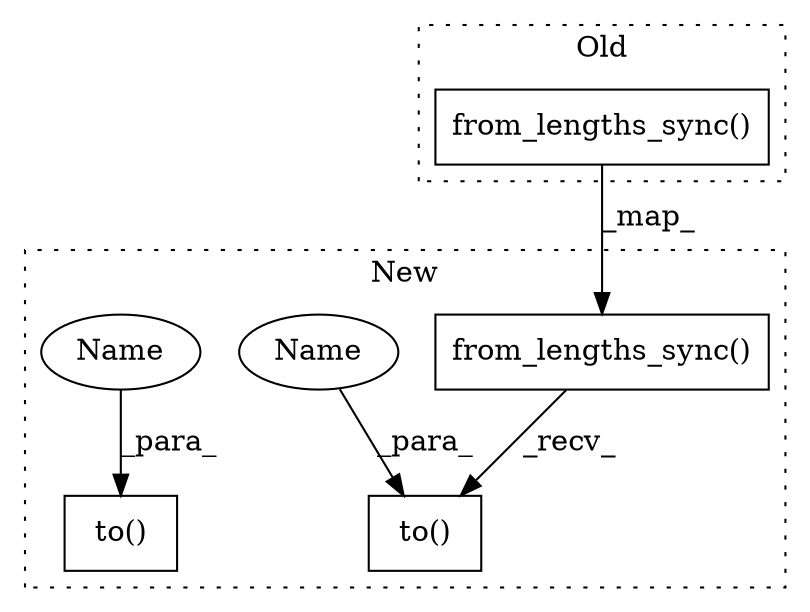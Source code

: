 digraph G {
subgraph cluster0 {
1 [label="from_lengths_sync()" a="75" s="12664" l="198" shape="box"];
label = "Old";
style="dotted";
}
subgraph cluster1 {
2 [label="from_lengths_sync()" a="75" s="14414" l="198" shape="box"];
3 [label="to()" a="75" s="14414,14622" l="202,1" shape="box"];
4 [label="to()" a="75" s="15614,15680" l="60,1" shape="box"];
5 [label="Name" a="87" s="14616" l="6" shape="ellipse"];
6 [label="Name" a="87" s="15674" l="6" shape="ellipse"];
label = "New";
style="dotted";
}
1 -> 2 [label="_map_"];
2 -> 3 [label="_recv_"];
5 -> 3 [label="_para_"];
6 -> 4 [label="_para_"];
}